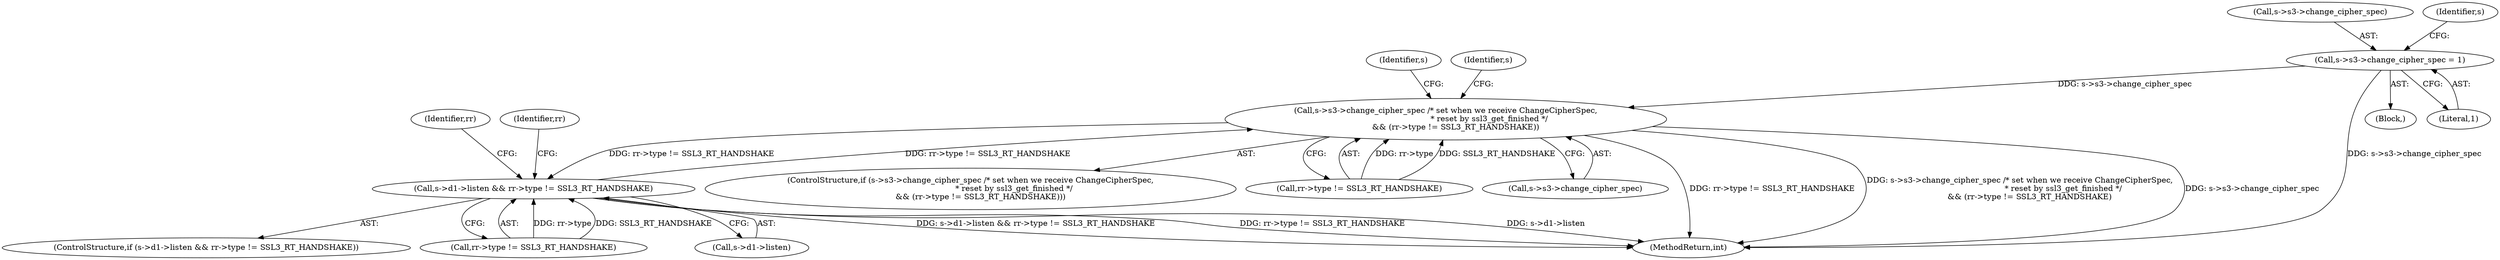 digraph "0_openssl_e9bbefbf0f24c57645e7ad6a5a71ae649d18ac8e@pointer" {
"1001510" [label="(Call,s->s3->change_cipher_spec = 1)"];
"1000436" [label="(Call,s->s3->change_cipher_spec /* set when we receive ChangeCipherSpec,\n                                   * reset by ssl3_get_finished */\n        && (rr->type != SSL3_RT_HANDSHAKE))"];
"1000398" [label="(Call,s->d1->listen && rr->type != SSL3_RT_HANDSHAKE)"];
"1000435" [label="(ControlStructure,if (s->s3->change_cipher_spec /* set when we receive ChangeCipherSpec,\n                                   * reset by ssl3_get_finished */\n        && (rr->type != SSL3_RT_HANDSHAKE)))"];
"1000442" [label="(Call,rr->type != SSL3_RT_HANDSHAKE)"];
"1000478" [label="(Identifier,s)"];
"1000398" [label="(Call,s->d1->listen && rr->type != SSL3_RT_HANDSHAKE)"];
"1001511" [label="(Call,s->s3->change_cipher_spec)"];
"1000404" [label="(Call,rr->type != SSL3_RT_HANDSHAKE)"];
"1000397" [label="(ControlStructure,if (s->d1->listen && rr->type != SSL3_RT_HANDSHAKE))"];
"1000451" [label="(Identifier,s)"];
"1000437" [label="(Call,s->s3->change_cipher_spec)"];
"1001510" [label="(Call,s->s3->change_cipher_spec = 1)"];
"1000436" [label="(Call,s->s3->change_cipher_spec /* set when we receive ChangeCipherSpec,\n                                   * reset by ssl3_get_finished */\n        && (rr->type != SSL3_RT_HANDSHAKE))"];
"1001819" [label="(MethodReturn,int)"];
"1000412" [label="(Identifier,rr)"];
"1000399" [label="(Call,s->d1->listen)"];
"1001422" [label="(Block,)"];
"1001520" [label="(Identifier,s)"];
"1001516" [label="(Literal,1)"];
"1000420" [label="(Identifier,rr)"];
"1001510" -> "1001422"  [label="AST: "];
"1001510" -> "1001516"  [label="CFG: "];
"1001511" -> "1001510"  [label="AST: "];
"1001516" -> "1001510"  [label="AST: "];
"1001520" -> "1001510"  [label="CFG: "];
"1001510" -> "1001819"  [label="DDG: s->s3->change_cipher_spec"];
"1001510" -> "1000436"  [label="DDG: s->s3->change_cipher_spec"];
"1000436" -> "1000435"  [label="AST: "];
"1000436" -> "1000437"  [label="CFG: "];
"1000436" -> "1000442"  [label="CFG: "];
"1000437" -> "1000436"  [label="AST: "];
"1000442" -> "1000436"  [label="AST: "];
"1000451" -> "1000436"  [label="CFG: "];
"1000478" -> "1000436"  [label="CFG: "];
"1000436" -> "1001819"  [label="DDG: rr->type != SSL3_RT_HANDSHAKE"];
"1000436" -> "1001819"  [label="DDG: s->s3->change_cipher_spec /* set when we receive ChangeCipherSpec,\n                                   * reset by ssl3_get_finished */\n        && (rr->type != SSL3_RT_HANDSHAKE)"];
"1000436" -> "1001819"  [label="DDG: s->s3->change_cipher_spec"];
"1000436" -> "1000398"  [label="DDG: rr->type != SSL3_RT_HANDSHAKE"];
"1000442" -> "1000436"  [label="DDG: rr->type"];
"1000442" -> "1000436"  [label="DDG: SSL3_RT_HANDSHAKE"];
"1000398" -> "1000436"  [label="DDG: rr->type != SSL3_RT_HANDSHAKE"];
"1000398" -> "1000397"  [label="AST: "];
"1000398" -> "1000399"  [label="CFG: "];
"1000398" -> "1000404"  [label="CFG: "];
"1000399" -> "1000398"  [label="AST: "];
"1000404" -> "1000398"  [label="AST: "];
"1000412" -> "1000398"  [label="CFG: "];
"1000420" -> "1000398"  [label="CFG: "];
"1000398" -> "1001819"  [label="DDG: s->d1->listen && rr->type != SSL3_RT_HANDSHAKE"];
"1000398" -> "1001819"  [label="DDG: rr->type != SSL3_RT_HANDSHAKE"];
"1000398" -> "1001819"  [label="DDG: s->d1->listen"];
"1000404" -> "1000398"  [label="DDG: rr->type"];
"1000404" -> "1000398"  [label="DDG: SSL3_RT_HANDSHAKE"];
}
